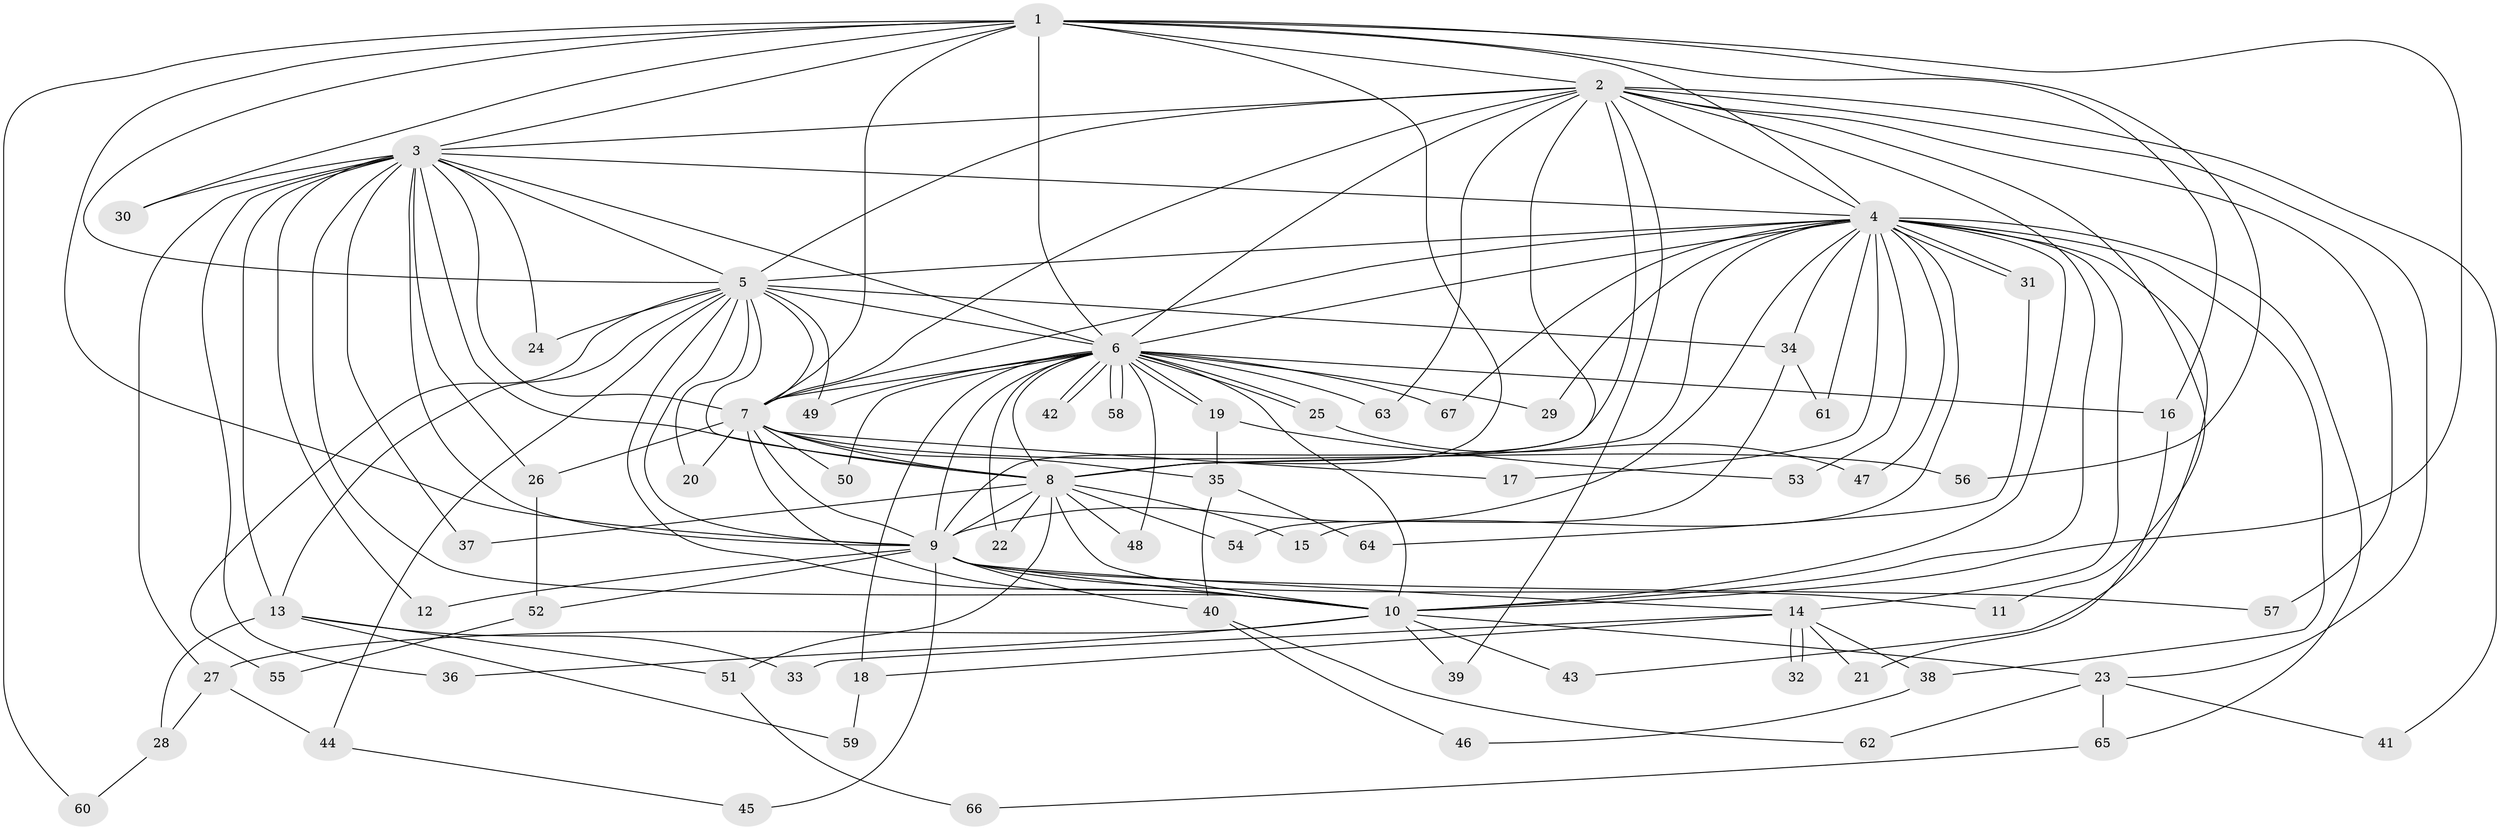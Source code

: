 // Generated by graph-tools (version 1.1) at 2025/01/03/09/25 03:01:19]
// undirected, 67 vertices, 159 edges
graph export_dot {
graph [start="1"]
  node [color=gray90,style=filled];
  1;
  2;
  3;
  4;
  5;
  6;
  7;
  8;
  9;
  10;
  11;
  12;
  13;
  14;
  15;
  16;
  17;
  18;
  19;
  20;
  21;
  22;
  23;
  24;
  25;
  26;
  27;
  28;
  29;
  30;
  31;
  32;
  33;
  34;
  35;
  36;
  37;
  38;
  39;
  40;
  41;
  42;
  43;
  44;
  45;
  46;
  47;
  48;
  49;
  50;
  51;
  52;
  53;
  54;
  55;
  56;
  57;
  58;
  59;
  60;
  61;
  62;
  63;
  64;
  65;
  66;
  67;
  1 -- 2;
  1 -- 3;
  1 -- 4;
  1 -- 5;
  1 -- 6;
  1 -- 7;
  1 -- 8;
  1 -- 9;
  1 -- 10;
  1 -- 16;
  1 -- 30;
  1 -- 56;
  1 -- 60;
  2 -- 3;
  2 -- 4;
  2 -- 5;
  2 -- 6;
  2 -- 7;
  2 -- 8;
  2 -- 9;
  2 -- 10;
  2 -- 11;
  2 -- 23;
  2 -- 39;
  2 -- 41;
  2 -- 57;
  2 -- 63;
  3 -- 4;
  3 -- 5;
  3 -- 6;
  3 -- 7;
  3 -- 8;
  3 -- 9;
  3 -- 10;
  3 -- 12;
  3 -- 13;
  3 -- 24;
  3 -- 26;
  3 -- 27;
  3 -- 30;
  3 -- 36;
  3 -- 37;
  4 -- 5;
  4 -- 6;
  4 -- 7;
  4 -- 8;
  4 -- 9;
  4 -- 10;
  4 -- 14;
  4 -- 15;
  4 -- 17;
  4 -- 29;
  4 -- 31;
  4 -- 31;
  4 -- 34;
  4 -- 38;
  4 -- 43;
  4 -- 47;
  4 -- 53;
  4 -- 61;
  4 -- 65;
  4 -- 67;
  5 -- 6;
  5 -- 7;
  5 -- 8;
  5 -- 9;
  5 -- 10;
  5 -- 13;
  5 -- 20;
  5 -- 24;
  5 -- 34;
  5 -- 44;
  5 -- 49;
  5 -- 55;
  6 -- 7;
  6 -- 8;
  6 -- 9;
  6 -- 10;
  6 -- 16;
  6 -- 18;
  6 -- 19;
  6 -- 19;
  6 -- 22;
  6 -- 25;
  6 -- 25;
  6 -- 29;
  6 -- 42;
  6 -- 42;
  6 -- 48;
  6 -- 49;
  6 -- 50;
  6 -- 58;
  6 -- 58;
  6 -- 63;
  6 -- 67;
  7 -- 8;
  7 -- 9;
  7 -- 10;
  7 -- 17;
  7 -- 20;
  7 -- 26;
  7 -- 35;
  7 -- 50;
  7 -- 56;
  8 -- 9;
  8 -- 10;
  8 -- 15;
  8 -- 22;
  8 -- 37;
  8 -- 48;
  8 -- 51;
  8 -- 54;
  9 -- 10;
  9 -- 11;
  9 -- 12;
  9 -- 14;
  9 -- 40;
  9 -- 45;
  9 -- 52;
  9 -- 57;
  10 -- 23;
  10 -- 27;
  10 -- 36;
  10 -- 39;
  10 -- 43;
  13 -- 28;
  13 -- 33;
  13 -- 51;
  13 -- 59;
  14 -- 18;
  14 -- 21;
  14 -- 32;
  14 -- 32;
  14 -- 33;
  14 -- 38;
  16 -- 21;
  18 -- 59;
  19 -- 35;
  19 -- 53;
  23 -- 41;
  23 -- 62;
  23 -- 65;
  25 -- 47;
  26 -- 52;
  27 -- 28;
  27 -- 44;
  28 -- 60;
  31 -- 64;
  34 -- 54;
  34 -- 61;
  35 -- 40;
  35 -- 64;
  38 -- 46;
  40 -- 46;
  40 -- 62;
  44 -- 45;
  51 -- 66;
  52 -- 55;
  65 -- 66;
}
